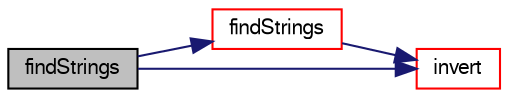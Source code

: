 digraph "findStrings"
{
  bgcolor="transparent";
  edge [fontname="FreeSans",fontsize="10",labelfontname="FreeSans",labelfontsize="10"];
  node [fontname="FreeSans",fontsize="10",shape=record];
  rankdir="LR";
  Node126051 [label="findStrings",height=0.2,width=0.4,color="black", fillcolor="grey75", style="filled", fontcolor="black"];
  Node126051 -> Node126052 [color="midnightblue",fontsize="10",style="solid",fontname="FreeSans"];
  Node126052 [label="findStrings",height=0.2,width=0.4,color="red",URL="$a21124.html#a24d78dbd0055269ca2a05f27a1edebff",tooltip="Return true if string matches one of the regular expressions. "];
  Node126052 -> Node126054 [color="midnightblue",fontsize="10",style="solid",fontname="FreeSans"];
  Node126054 [label="invert",height=0.2,width=0.4,color="red",URL="$a21124.html#a327595a4510d001734d50819f3ee744d",tooltip="Invert one-to-one map. Unmapped elements will be -1. "];
  Node126051 -> Node126054 [color="midnightblue",fontsize="10",style="solid",fontname="FreeSans"];
}
